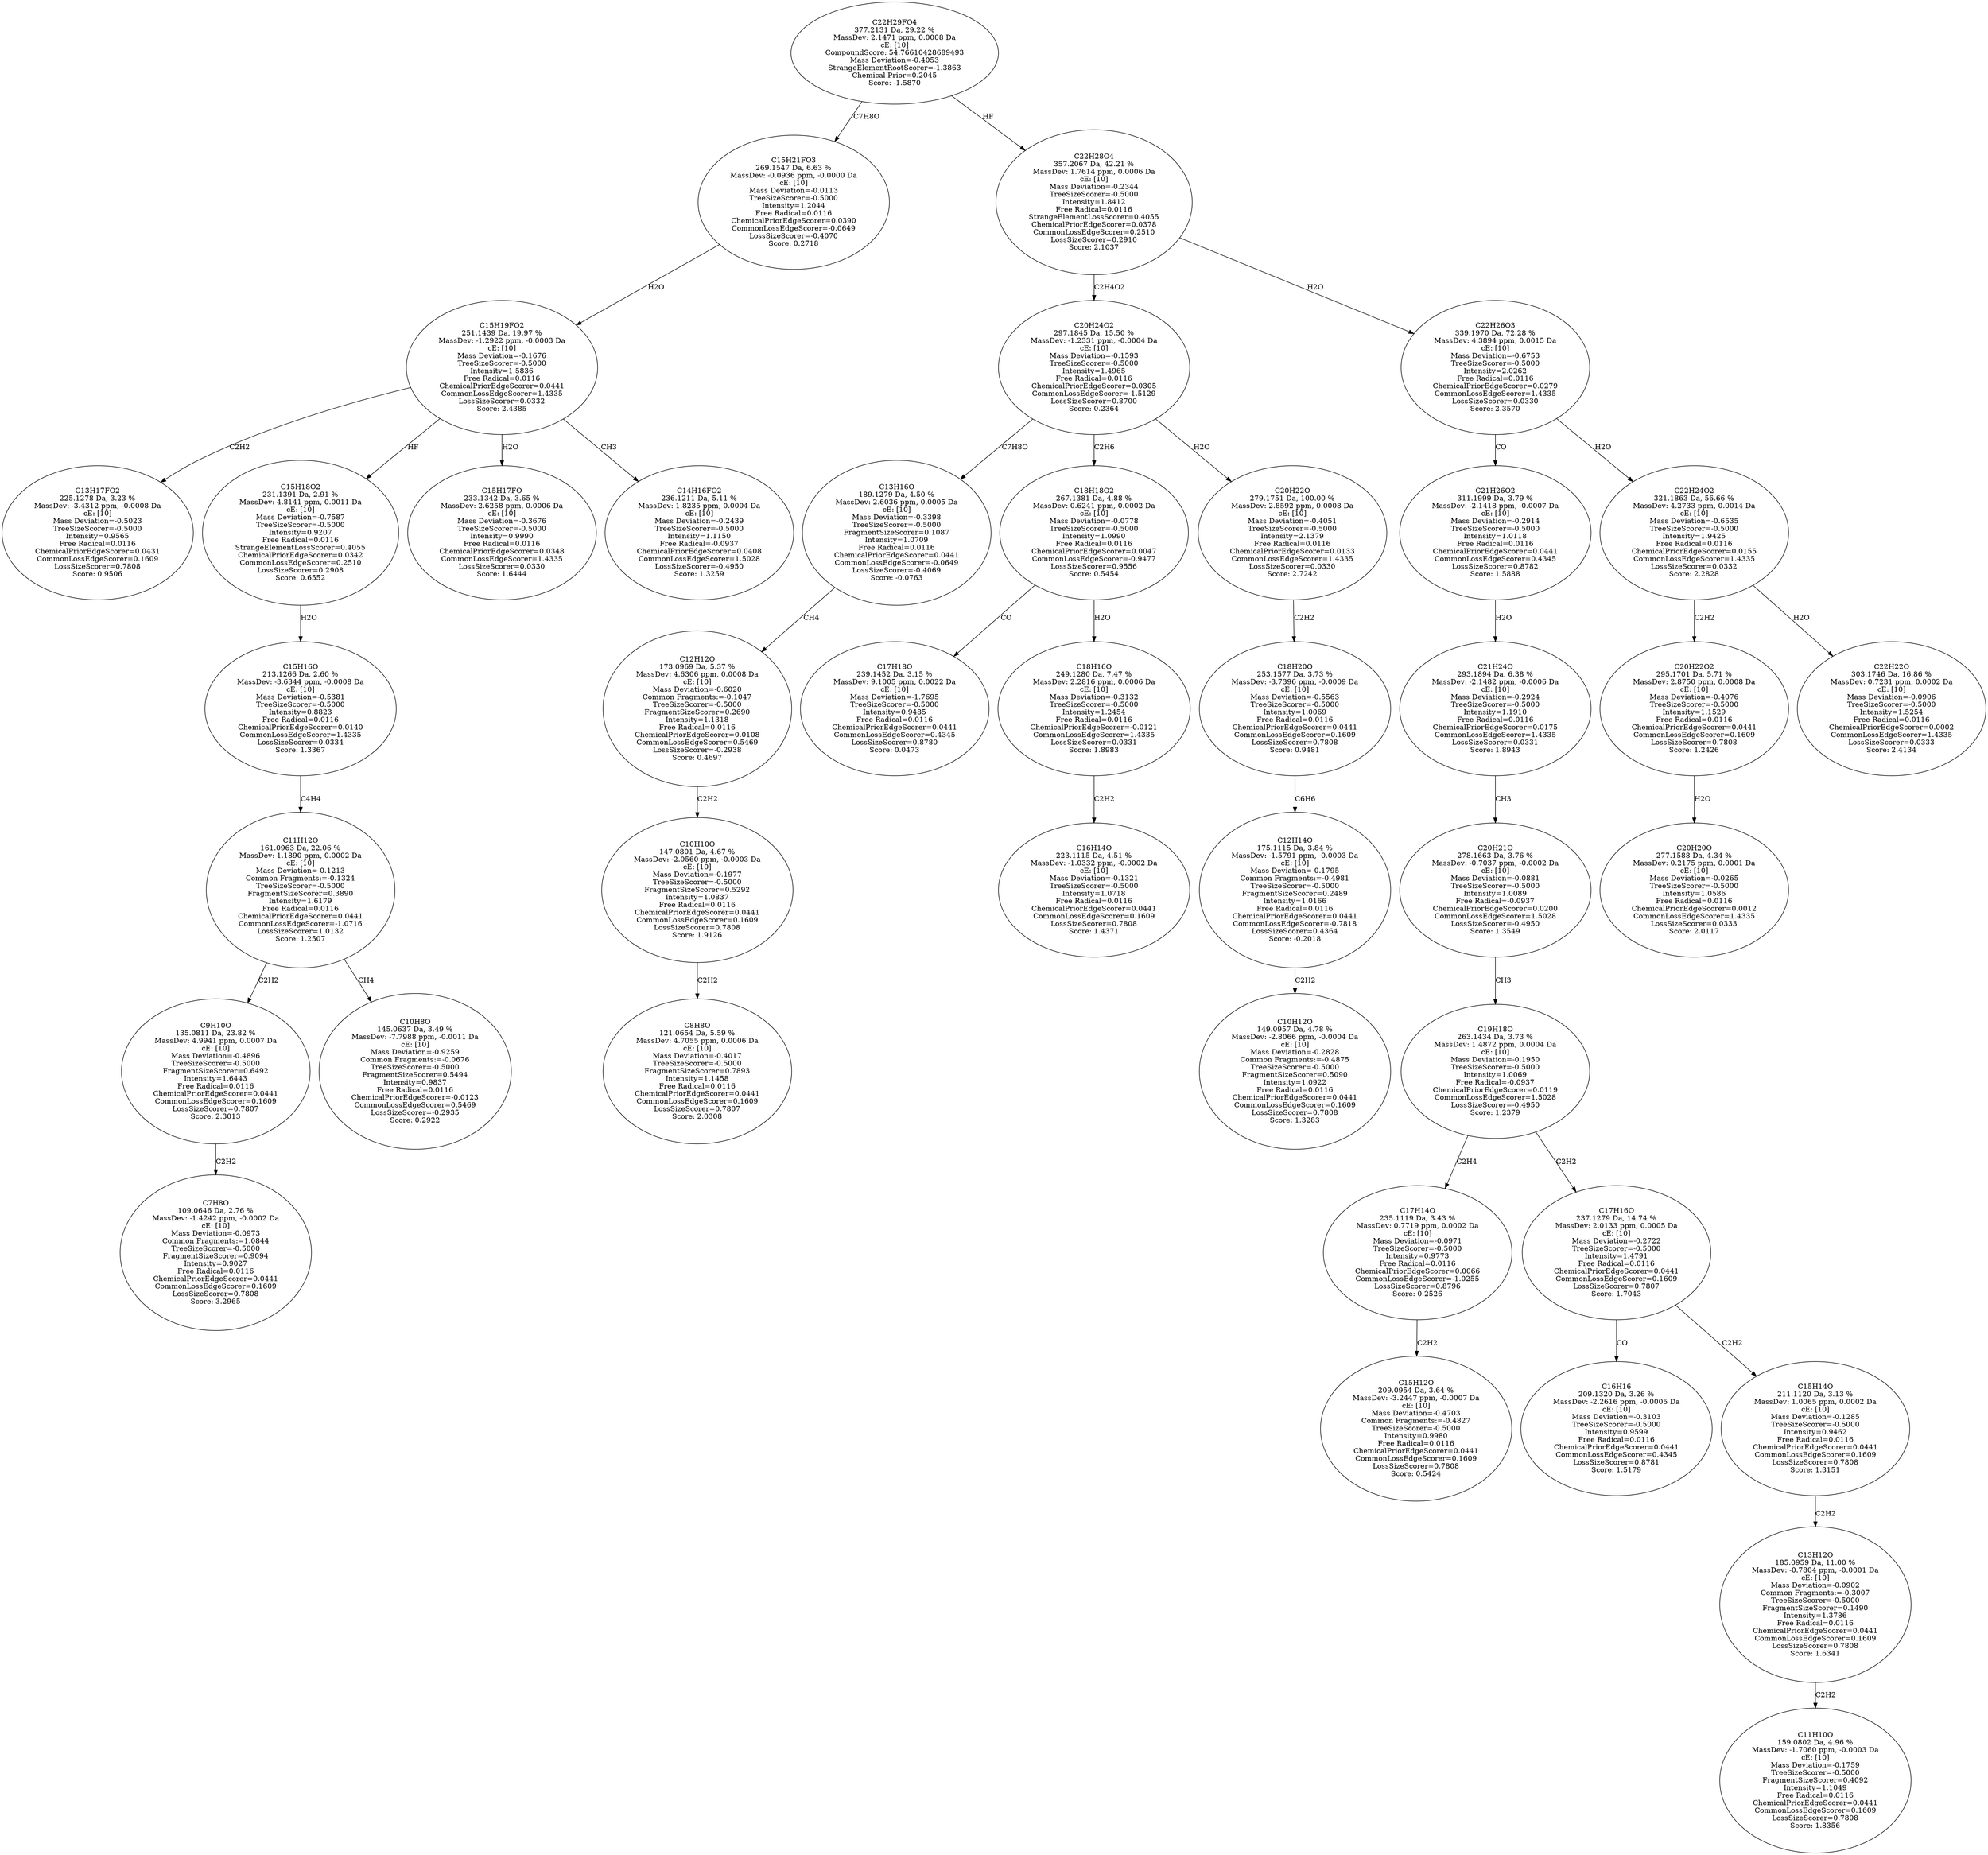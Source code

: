 strict digraph {
v1 [label="C13H17FO2\n225.1278 Da, 3.23 %\nMassDev: -3.4312 ppm, -0.0008 Da\ncE: [10]\nMass Deviation=-0.5023\nTreeSizeScorer=-0.5000\nIntensity=0.9565\nFree Radical=0.0116\nChemicalPriorEdgeScorer=0.0431\nCommonLossEdgeScorer=0.1609\nLossSizeScorer=0.7808\nScore: 0.9506"];
v2 [label="C7H8O\n109.0646 Da, 2.76 %\nMassDev: -1.4242 ppm, -0.0002 Da\ncE: [10]\nMass Deviation=-0.0973\nCommon Fragments:=1.0844\nTreeSizeScorer=-0.5000\nFragmentSizeScorer=0.9094\nIntensity=0.9027\nFree Radical=0.0116\nChemicalPriorEdgeScorer=0.0441\nCommonLossEdgeScorer=0.1609\nLossSizeScorer=0.7808\nScore: 3.2965"];
v3 [label="C9H10O\n135.0811 Da, 23.82 %\nMassDev: 4.9941 ppm, 0.0007 Da\ncE: [10]\nMass Deviation=-0.4896\nTreeSizeScorer=-0.5000\nFragmentSizeScorer=0.6492\nIntensity=1.6443\nFree Radical=0.0116\nChemicalPriorEdgeScorer=0.0441\nCommonLossEdgeScorer=0.1609\nLossSizeScorer=0.7807\nScore: 2.3013"];
v4 [label="C10H8O\n145.0637 Da, 3.49 %\nMassDev: -7.7988 ppm, -0.0011 Da\ncE: [10]\nMass Deviation=-0.9259\nCommon Fragments:=-0.0676\nTreeSizeScorer=-0.5000\nFragmentSizeScorer=0.5494\nIntensity=0.9837\nFree Radical=0.0116\nChemicalPriorEdgeScorer=-0.0123\nCommonLossEdgeScorer=0.5469\nLossSizeScorer=-0.2935\nScore: 0.2922"];
v5 [label="C11H12O\n161.0963 Da, 22.06 %\nMassDev: 1.1890 ppm, 0.0002 Da\ncE: [10]\nMass Deviation=-0.1213\nCommon Fragments:=-0.1324\nTreeSizeScorer=-0.5000\nFragmentSizeScorer=0.3890\nIntensity=1.6179\nFree Radical=0.0116\nChemicalPriorEdgeScorer=0.0441\nCommonLossEdgeScorer=-1.0716\nLossSizeScorer=1.0132\nScore: 1.2507"];
v6 [label="C15H16O\n213.1266 Da, 2.60 %\nMassDev: -3.6344 ppm, -0.0008 Da\ncE: [10]\nMass Deviation=-0.5381\nTreeSizeScorer=-0.5000\nIntensity=0.8823\nFree Radical=0.0116\nChemicalPriorEdgeScorer=0.0140\nCommonLossEdgeScorer=1.4335\nLossSizeScorer=0.0334\nScore: 1.3367"];
v7 [label="C15H18O2\n231.1391 Da, 2.91 %\nMassDev: 4.8141 ppm, 0.0011 Da\ncE: [10]\nMass Deviation=-0.7587\nTreeSizeScorer=-0.5000\nIntensity=0.9207\nFree Radical=0.0116\nStrangeElementLossScorer=0.4055\nChemicalPriorEdgeScorer=0.0342\nCommonLossEdgeScorer=0.2510\nLossSizeScorer=0.2908\nScore: 0.6552"];
v8 [label="C15H17FO\n233.1342 Da, 3.65 %\nMassDev: 2.6258 ppm, 0.0006 Da\ncE: [10]\nMass Deviation=-0.3676\nTreeSizeScorer=-0.5000\nIntensity=0.9990\nFree Radical=0.0116\nChemicalPriorEdgeScorer=0.0348\nCommonLossEdgeScorer=1.4335\nLossSizeScorer=0.0330\nScore: 1.6444"];
v9 [label="C14H16FO2\n236.1211 Da, 5.11 %\nMassDev: 1.8235 ppm, 0.0004 Da\ncE: [10]\nMass Deviation=-0.2439\nTreeSizeScorer=-0.5000\nIntensity=1.1150\nFree Radical=-0.0937\nChemicalPriorEdgeScorer=0.0408\nCommonLossEdgeScorer=1.5028\nLossSizeScorer=-0.4950\nScore: 1.3259"];
v10 [label="C15H19FO2\n251.1439 Da, 19.97 %\nMassDev: -1.2922 ppm, -0.0003 Da\ncE: [10]\nMass Deviation=-0.1676\nTreeSizeScorer=-0.5000\nIntensity=1.5836\nFree Radical=0.0116\nChemicalPriorEdgeScorer=0.0441\nCommonLossEdgeScorer=1.4335\nLossSizeScorer=0.0332\nScore: 2.4385"];
v11 [label="C15H21FO3\n269.1547 Da, 6.63 %\nMassDev: -0.0936 ppm, -0.0000 Da\ncE: [10]\nMass Deviation=-0.0113\nTreeSizeScorer=-0.5000\nIntensity=1.2044\nFree Radical=0.0116\nChemicalPriorEdgeScorer=0.0390\nCommonLossEdgeScorer=-0.0649\nLossSizeScorer=-0.4070\nScore: 0.2718"];
v12 [label="C8H8O\n121.0654 Da, 5.59 %\nMassDev: 4.7055 ppm, 0.0006 Da\ncE: [10]\nMass Deviation=-0.4017\nTreeSizeScorer=-0.5000\nFragmentSizeScorer=0.7893\nIntensity=1.1458\nFree Radical=0.0116\nChemicalPriorEdgeScorer=0.0441\nCommonLossEdgeScorer=0.1609\nLossSizeScorer=0.7807\nScore: 2.0308"];
v13 [label="C10H10O\n147.0801 Da, 4.67 %\nMassDev: -2.0560 ppm, -0.0003 Da\ncE: [10]\nMass Deviation=-0.1977\nTreeSizeScorer=-0.5000\nFragmentSizeScorer=0.5292\nIntensity=1.0837\nFree Radical=0.0116\nChemicalPriorEdgeScorer=0.0441\nCommonLossEdgeScorer=0.1609\nLossSizeScorer=0.7808\nScore: 1.9126"];
v14 [label="C12H12O\n173.0969 Da, 5.37 %\nMassDev: 4.6306 ppm, 0.0008 Da\ncE: [10]\nMass Deviation=-0.6020\nCommon Fragments:=-0.1047\nTreeSizeScorer=-0.5000\nFragmentSizeScorer=0.2690\nIntensity=1.1318\nFree Radical=0.0116\nChemicalPriorEdgeScorer=0.0108\nCommonLossEdgeScorer=0.5469\nLossSizeScorer=-0.2938\nScore: 0.4697"];
v15 [label="C13H16O\n189.1279 Da, 4.50 %\nMassDev: 2.6036 ppm, 0.0005 Da\ncE: [10]\nMass Deviation=-0.3398\nTreeSizeScorer=-0.5000\nFragmentSizeScorer=0.1087\nIntensity=1.0709\nFree Radical=0.0116\nChemicalPriorEdgeScorer=0.0441\nCommonLossEdgeScorer=-0.0649\nLossSizeScorer=-0.4069\nScore: -0.0763"];
v16 [label="C17H18O\n239.1452 Da, 3.15 %\nMassDev: 9.1005 ppm, 0.0022 Da\ncE: [10]\nMass Deviation=-1.7695\nTreeSizeScorer=-0.5000\nIntensity=0.9485\nFree Radical=0.0116\nChemicalPriorEdgeScorer=0.0441\nCommonLossEdgeScorer=0.4345\nLossSizeScorer=0.8780\nScore: 0.0473"];
v17 [label="C16H14O\n223.1115 Da, 4.51 %\nMassDev: -1.0332 ppm, -0.0002 Da\ncE: [10]\nMass Deviation=-0.1321\nTreeSizeScorer=-0.5000\nIntensity=1.0718\nFree Radical=0.0116\nChemicalPriorEdgeScorer=0.0441\nCommonLossEdgeScorer=0.1609\nLossSizeScorer=0.7808\nScore: 1.4371"];
v18 [label="C18H16O\n249.1280 Da, 7.47 %\nMassDev: 2.2816 ppm, 0.0006 Da\ncE: [10]\nMass Deviation=-0.3132\nTreeSizeScorer=-0.5000\nIntensity=1.2454\nFree Radical=0.0116\nChemicalPriorEdgeScorer=-0.0121\nCommonLossEdgeScorer=1.4335\nLossSizeScorer=0.0331\nScore: 1.8983"];
v19 [label="C18H18O2\n267.1381 Da, 4.88 %\nMassDev: 0.6241 ppm, 0.0002 Da\ncE: [10]\nMass Deviation=-0.0778\nTreeSizeScorer=-0.5000\nIntensity=1.0990\nFree Radical=0.0116\nChemicalPriorEdgeScorer=0.0047\nCommonLossEdgeScorer=-0.9477\nLossSizeScorer=0.9556\nScore: 0.5454"];
v20 [label="C10H12O\n149.0957 Da, 4.78 %\nMassDev: -2.8066 ppm, -0.0004 Da\ncE: [10]\nMass Deviation=-0.2828\nCommon Fragments:=-0.4875\nTreeSizeScorer=-0.5000\nFragmentSizeScorer=0.5090\nIntensity=1.0922\nFree Radical=0.0116\nChemicalPriorEdgeScorer=0.0441\nCommonLossEdgeScorer=0.1609\nLossSizeScorer=0.7808\nScore: 1.3283"];
v21 [label="C12H14O\n175.1115 Da, 3.84 %\nMassDev: -1.5791 ppm, -0.0003 Da\ncE: [10]\nMass Deviation=-0.1795\nCommon Fragments:=-0.4981\nTreeSizeScorer=-0.5000\nFragmentSizeScorer=0.2489\nIntensity=1.0166\nFree Radical=0.0116\nChemicalPriorEdgeScorer=0.0441\nCommonLossEdgeScorer=-0.7818\nLossSizeScorer=0.4364\nScore: -0.2018"];
v22 [label="C18H20O\n253.1577 Da, 3.73 %\nMassDev: -3.7396 ppm, -0.0009 Da\ncE: [10]\nMass Deviation=-0.5563\nTreeSizeScorer=-0.5000\nIntensity=1.0069\nFree Radical=0.0116\nChemicalPriorEdgeScorer=0.0441\nCommonLossEdgeScorer=0.1609\nLossSizeScorer=0.7808\nScore: 0.9481"];
v23 [label="C20H22O\n279.1751 Da, 100.00 %\nMassDev: 2.8592 ppm, 0.0008 Da\ncE: [10]\nMass Deviation=-0.4051\nTreeSizeScorer=-0.5000\nIntensity=2.1379\nFree Radical=0.0116\nChemicalPriorEdgeScorer=0.0133\nCommonLossEdgeScorer=1.4335\nLossSizeScorer=0.0330\nScore: 2.7242"];
v24 [label="C20H24O2\n297.1845 Da, 15.50 %\nMassDev: -1.2331 ppm, -0.0004 Da\ncE: [10]\nMass Deviation=-0.1593\nTreeSizeScorer=-0.5000\nIntensity=1.4965\nFree Radical=0.0116\nChemicalPriorEdgeScorer=0.0305\nCommonLossEdgeScorer=-1.5129\nLossSizeScorer=0.8700\nScore: 0.2364"];
v25 [label="C15H12O\n209.0954 Da, 3.64 %\nMassDev: -3.2447 ppm, -0.0007 Da\ncE: [10]\nMass Deviation=-0.4703\nCommon Fragments:=-0.4827\nTreeSizeScorer=-0.5000\nIntensity=0.9980\nFree Radical=0.0116\nChemicalPriorEdgeScorer=0.0441\nCommonLossEdgeScorer=0.1609\nLossSizeScorer=0.7808\nScore: 0.5424"];
v26 [label="C17H14O\n235.1119 Da, 3.43 %\nMassDev: 0.7719 ppm, 0.0002 Da\ncE: [10]\nMass Deviation=-0.0971\nTreeSizeScorer=-0.5000\nIntensity=0.9773\nFree Radical=0.0116\nChemicalPriorEdgeScorer=0.0066\nCommonLossEdgeScorer=-1.0255\nLossSizeScorer=0.8796\nScore: 0.2526"];
v27 [label="C16H16\n209.1320 Da, 3.26 %\nMassDev: -2.2616 ppm, -0.0005 Da\ncE: [10]\nMass Deviation=-0.3103\nTreeSizeScorer=-0.5000\nIntensity=0.9599\nFree Radical=0.0116\nChemicalPriorEdgeScorer=0.0441\nCommonLossEdgeScorer=0.4345\nLossSizeScorer=0.8781\nScore: 1.5179"];
v28 [label="C11H10O\n159.0802 Da, 4.96 %\nMassDev: -1.7060 ppm, -0.0003 Da\ncE: [10]\nMass Deviation=-0.1759\nTreeSizeScorer=-0.5000\nFragmentSizeScorer=0.4092\nIntensity=1.1049\nFree Radical=0.0116\nChemicalPriorEdgeScorer=0.0441\nCommonLossEdgeScorer=0.1609\nLossSizeScorer=0.7808\nScore: 1.8356"];
v29 [label="C13H12O\n185.0959 Da, 11.00 %\nMassDev: -0.7804 ppm, -0.0001 Da\ncE: [10]\nMass Deviation=-0.0902\nCommon Fragments:=-0.3007\nTreeSizeScorer=-0.5000\nFragmentSizeScorer=0.1490\nIntensity=1.3786\nFree Radical=0.0116\nChemicalPriorEdgeScorer=0.0441\nCommonLossEdgeScorer=0.1609\nLossSizeScorer=0.7808\nScore: 1.6341"];
v30 [label="C15H14O\n211.1120 Da, 3.13 %\nMassDev: 1.0065 ppm, 0.0002 Da\ncE: [10]\nMass Deviation=-0.1285\nTreeSizeScorer=-0.5000\nIntensity=0.9462\nFree Radical=0.0116\nChemicalPriorEdgeScorer=0.0441\nCommonLossEdgeScorer=0.1609\nLossSizeScorer=0.7808\nScore: 1.3151"];
v31 [label="C17H16O\n237.1279 Da, 14.74 %\nMassDev: 2.0133 ppm, 0.0005 Da\ncE: [10]\nMass Deviation=-0.2722\nTreeSizeScorer=-0.5000\nIntensity=1.4791\nFree Radical=0.0116\nChemicalPriorEdgeScorer=0.0441\nCommonLossEdgeScorer=0.1609\nLossSizeScorer=0.7807\nScore: 1.7043"];
v32 [label="C19H18O\n263.1434 Da, 3.73 %\nMassDev: 1.4872 ppm, 0.0004 Da\ncE: [10]\nMass Deviation=-0.1950\nTreeSizeScorer=-0.5000\nIntensity=1.0069\nFree Radical=-0.0937\nChemicalPriorEdgeScorer=0.0119\nCommonLossEdgeScorer=1.5028\nLossSizeScorer=-0.4950\nScore: 1.2379"];
v33 [label="C20H21O\n278.1663 Da, 3.76 %\nMassDev: -0.7037 ppm, -0.0002 Da\ncE: [10]\nMass Deviation=-0.0881\nTreeSizeScorer=-0.5000\nIntensity=1.0089\nFree Radical=-0.0937\nChemicalPriorEdgeScorer=0.0200\nCommonLossEdgeScorer=1.5028\nLossSizeScorer=-0.4950\nScore: 1.3549"];
v34 [label="C21H24O\n293.1894 Da, 6.38 %\nMassDev: -2.1482 ppm, -0.0006 Da\ncE: [10]\nMass Deviation=-0.2924\nTreeSizeScorer=-0.5000\nIntensity=1.1910\nFree Radical=0.0116\nChemicalPriorEdgeScorer=0.0175\nCommonLossEdgeScorer=1.4335\nLossSizeScorer=0.0331\nScore: 1.8943"];
v35 [label="C21H26O2\n311.1999 Da, 3.79 %\nMassDev: -2.1418 ppm, -0.0007 Da\ncE: [10]\nMass Deviation=-0.2914\nTreeSizeScorer=-0.5000\nIntensity=1.0118\nFree Radical=0.0116\nChemicalPriorEdgeScorer=0.0441\nCommonLossEdgeScorer=0.4345\nLossSizeScorer=0.8782\nScore: 1.5888"];
v36 [label="C20H20O\n277.1588 Da, 4.34 %\nMassDev: 0.2175 ppm, 0.0001 Da\ncE: [10]\nMass Deviation=-0.0265\nTreeSizeScorer=-0.5000\nIntensity=1.0586\nFree Radical=0.0116\nChemicalPriorEdgeScorer=0.0012\nCommonLossEdgeScorer=1.4335\nLossSizeScorer=0.0333\nScore: 2.0117"];
v37 [label="C20H22O2\n295.1701 Da, 5.71 %\nMassDev: 2.8750 ppm, 0.0008 Da\ncE: [10]\nMass Deviation=-0.4076\nTreeSizeScorer=-0.5000\nIntensity=1.1529\nFree Radical=0.0116\nChemicalPriorEdgeScorer=0.0441\nCommonLossEdgeScorer=0.1609\nLossSizeScorer=0.7808\nScore: 1.2426"];
v38 [label="C22H22O\n303.1746 Da, 16.86 %\nMassDev: 0.7231 ppm, 0.0002 Da\ncE: [10]\nMass Deviation=-0.0906\nTreeSizeScorer=-0.5000\nIntensity=1.5254\nFree Radical=0.0116\nChemicalPriorEdgeScorer=0.0002\nCommonLossEdgeScorer=1.4335\nLossSizeScorer=0.0333\nScore: 2.4134"];
v39 [label="C22H24O2\n321.1863 Da, 56.66 %\nMassDev: 4.2733 ppm, 0.0014 Da\ncE: [10]\nMass Deviation=-0.6535\nTreeSizeScorer=-0.5000\nIntensity=1.9425\nFree Radical=0.0116\nChemicalPriorEdgeScorer=0.0155\nCommonLossEdgeScorer=1.4335\nLossSizeScorer=0.0332\nScore: 2.2828"];
v40 [label="C22H26O3\n339.1970 Da, 72.28 %\nMassDev: 4.3894 ppm, 0.0015 Da\ncE: [10]\nMass Deviation=-0.6753\nTreeSizeScorer=-0.5000\nIntensity=2.0262\nFree Radical=0.0116\nChemicalPriorEdgeScorer=0.0279\nCommonLossEdgeScorer=1.4335\nLossSizeScorer=0.0330\nScore: 2.3570"];
v41 [label="C22H28O4\n357.2067 Da, 42.21 %\nMassDev: 1.7614 ppm, 0.0006 Da\ncE: [10]\nMass Deviation=-0.2344\nTreeSizeScorer=-0.5000\nIntensity=1.8412\nFree Radical=0.0116\nStrangeElementLossScorer=0.4055\nChemicalPriorEdgeScorer=0.0378\nCommonLossEdgeScorer=0.2510\nLossSizeScorer=0.2910\nScore: 2.1037"];
v42 [label="C22H29FO4\n377.2131 Da, 29.22 %\nMassDev: 2.1471 ppm, 0.0008 Da\ncE: [10]\nCompoundScore: 54.76610428689493\nMass Deviation=-0.4053\nStrangeElementRootScorer=-1.3863\nChemical Prior=0.2045\nScore: -1.5870"];
v10 -> v1 [label="C2H2"];
v3 -> v2 [label="C2H2"];
v5 -> v3 [label="C2H2"];
v5 -> v4 [label="CH4"];
v6 -> v5 [label="C4H4"];
v7 -> v6 [label="H2O"];
v10 -> v7 [label="HF"];
v10 -> v8 [label="H2O"];
v10 -> v9 [label="CH3"];
v11 -> v10 [label="H2O"];
v42 -> v11 [label="C7H8O"];
v13 -> v12 [label="C2H2"];
v14 -> v13 [label="C2H2"];
v15 -> v14 [label="CH4"];
v24 -> v15 [label="C7H8O"];
v19 -> v16 [label="CO"];
v18 -> v17 [label="C2H2"];
v19 -> v18 [label="H2O"];
v24 -> v19 [label="C2H6"];
v21 -> v20 [label="C2H2"];
v22 -> v21 [label="C6H6"];
v23 -> v22 [label="C2H2"];
v24 -> v23 [label="H2O"];
v41 -> v24 [label="C2H4O2"];
v26 -> v25 [label="C2H2"];
v32 -> v26 [label="C2H4"];
v31 -> v27 [label="CO"];
v29 -> v28 [label="C2H2"];
v30 -> v29 [label="C2H2"];
v31 -> v30 [label="C2H2"];
v32 -> v31 [label="C2H2"];
v33 -> v32 [label="CH3"];
v34 -> v33 [label="CH3"];
v35 -> v34 [label="H2O"];
v40 -> v35 [label="CO"];
v37 -> v36 [label="H2O"];
v39 -> v37 [label="C2H2"];
v39 -> v38 [label="H2O"];
v40 -> v39 [label="H2O"];
v41 -> v40 [label="H2O"];
v42 -> v41 [label="HF"];
}